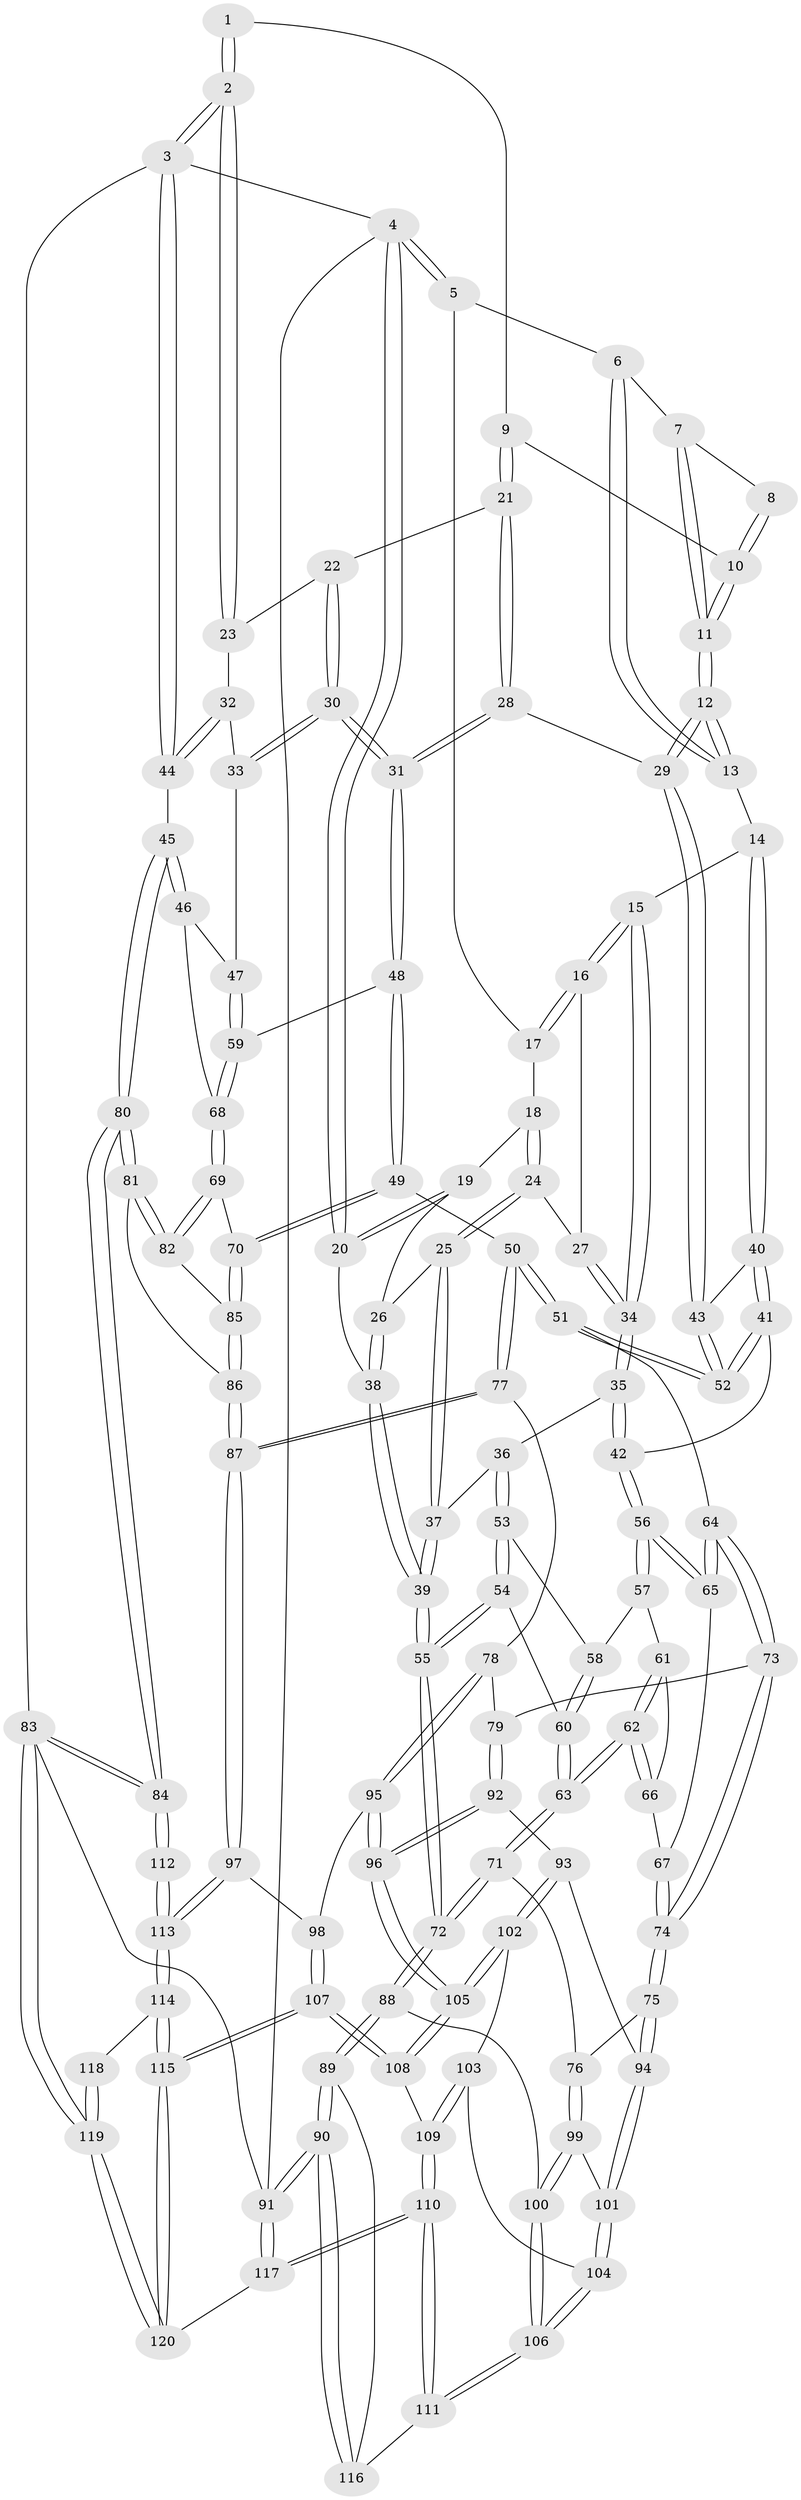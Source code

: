 // coarse degree distribution, {2: 0.1095890410958904, 5: 0.0547945205479452, 4: 0.1506849315068493, 3: 0.684931506849315}
// Generated by graph-tools (version 1.1) at 2025/54/03/04/25 22:54:38]
// undirected, 120 vertices, 297 edges
graph export_dot {
  node [color=gray90,style=filled];
  1 [pos="+0.6343162121396947+0"];
  2 [pos="+1+0"];
  3 [pos="+1+0"];
  4 [pos="+0+0"];
  5 [pos="+0.0979061847118116+0"];
  6 [pos="+0.40902847426514793+0"];
  7 [pos="+0.4487395051188719+0"];
  8 [pos="+0.5071317878428881+0"];
  9 [pos="+0.6599533108936556+0.07162094069418784"];
  10 [pos="+0.584394758172229+0.10492323584116456"];
  11 [pos="+0.5788678520758898+0.10810055561685863"];
  12 [pos="+0.5013003836949715+0.16496955490537882"];
  13 [pos="+0.4271243594890726+0.1424221681970795"];
  14 [pos="+0.4186275254881788+0.1472626187542238"];
  15 [pos="+0.41007677415409816+0.14779972908241287"];
  16 [pos="+0.3271472451911267+0.13422562762680407"];
  17 [pos="+0.16301905216060564+0"];
  18 [pos="+0.1564726919666863+0.09818547169441105"];
  19 [pos="+0.0802647612107983+0.13467548269827007"];
  20 [pos="+0+0"];
  21 [pos="+0.729148617091879+0.11002648714422203"];
  22 [pos="+0.7855799418140756+0.11201233474142103"];
  23 [pos="+0.8481908321641212+0.08712749250522127"];
  24 [pos="+0.19333061686497813+0.17906241299044398"];
  25 [pos="+0.16079465377985505+0.20348266402321857"];
  26 [pos="+0.06983155895517847+0.20996994632707514"];
  27 [pos="+0.20026041607055708+0.18109082766595594"];
  28 [pos="+0.6511854684421499+0.262180432020234"];
  29 [pos="+0.5576948548745334+0.24894598070431073"];
  30 [pos="+0.7667899815610361+0.3354538685509109"];
  31 [pos="+0.7556314339038316+0.3510939489327509"];
  32 [pos="+0.8938633270753487+0.25581629705861286"];
  33 [pos="+0.8937704655858176+0.2559343720888738"];
  34 [pos="+0.2537919735829279+0.28211589737296866"];
  35 [pos="+0.25323276640294856+0.3053860827032264"];
  36 [pos="+0.1708186380937799+0.32645695930750457"];
  37 [pos="+0.14156526474569184+0.3177545014909274"];
  38 [pos="+0+0.3728564831848211"];
  39 [pos="+0+0.3981664429770559"];
  40 [pos="+0.3809632245917395+0.3134255993517946"];
  41 [pos="+0.34043333561870215+0.36066078711352656"];
  42 [pos="+0.3213921739544159+0.37537058099845255"];
  43 [pos="+0.526462740458824+0.356996182702177"];
  44 [pos="+1+0.24892267627440146"];
  45 [pos="+1+0.3912860610828778"];
  46 [pos="+0.99451490637709+0.4041576287129384"];
  47 [pos="+0.9373085703137299+0.38807763206660517"];
  48 [pos="+0.7575940440770819+0.39009687175024316"];
  49 [pos="+0.6742828560766954+0.4826962300758375"];
  50 [pos="+0.6160269810031727+0.4858925022988829"];
  51 [pos="+0.5376314651113915+0.42993315114105457"];
  52 [pos="+0.5323403997375188+0.4118030662066235"];
  53 [pos="+0.19182820491623745+0.4176482068981805"];
  54 [pos="+0.07008433734484619+0.45290285171020267"];
  55 [pos="+0+0.4870488383340557"];
  56 [pos="+0.3183683308070314+0.3960166485317443"];
  57 [pos="+0.21830888668571272+0.4259225761677785"];
  58 [pos="+0.20785546871439112+0.4245989291737669"];
  59 [pos="+0.7881669419049284+0.40221294756934645"];
  60 [pos="+0.18363293319707882+0.48094262272326527"];
  61 [pos="+0.220824216885338+0.45172823913816845"];
  62 [pos="+0.2178305767061698+0.5445332929285429"];
  63 [pos="+0.2109610896809375+0.5507712859200238"];
  64 [pos="+0.41567904599922334+0.48606897774932406"];
  65 [pos="+0.3240722092437245+0.4106336501931124"];
  66 [pos="+0.2762364491574477+0.5152106568181426"];
  67 [pos="+0.2813968137901805+0.5131093739000611"];
  68 [pos="+0.8871619491881133+0.5208273954270694"];
  69 [pos="+0.8954676169921584+0.567737972127578"];
  70 [pos="+0.7094912485666063+0.5465478917179493"];
  71 [pos="+0.19153665269350195+0.5797738367666497"];
  72 [pos="+0+0.5163288667408051"];
  73 [pos="+0.4005840195653732+0.5852226264581969"];
  74 [pos="+0.37708265268926255+0.6016143860373946"];
  75 [pos="+0.36743439838615416+0.6168284249763497"];
  76 [pos="+0.21669567005614723+0.6221353127943974"];
  77 [pos="+0.5471436608276203+0.5986263270157691"];
  78 [pos="+0.5242962084047282+0.6097939788359146"];
  79 [pos="+0.5057705656109855+0.613108660790678"];
  80 [pos="+1+0.766964439885472"];
  81 [pos="+0.995966219663741+0.6996531674287814"];
  82 [pos="+0.918691293796212+0.6043987780487797"];
  83 [pos="+1+1"];
  84 [pos="+1+0.7869218066011238"];
  85 [pos="+0.7204389428001465+0.6063262296815277"];
  86 [pos="+0.7246347904096904+0.7286756309670616"];
  87 [pos="+0.6899150227853479+0.7637241828705633"];
  88 [pos="+0+0.6320585837194576"];
  89 [pos="+0+0.8301777871388554"];
  90 [pos="+0+1"];
  91 [pos="+0+1"];
  92 [pos="+0.47248183349125555+0.7070585311760708"];
  93 [pos="+0.36998097049784223+0.6773158673353527"];
  94 [pos="+0.36750172433857003+0.6733201348447255"];
  95 [pos="+0.5494315060882319+0.772421422847319"];
  96 [pos="+0.4989340296030291+0.7817055295544115"];
  97 [pos="+0.6886255981916654+0.7663811039172806"];
  98 [pos="+0.563610476728804+0.7738214241340376"];
  99 [pos="+0.20626578172047705+0.7109606665922227"];
  100 [pos="+0.14001555790990663+0.7609011045266639"];
  101 [pos="+0.2666039241647013+0.7335899993787223"];
  102 [pos="+0.3893005423218544+0.7710844824726232"];
  103 [pos="+0.3222665277737166+0.8085620910826321"];
  104 [pos="+0.2993375247963897+0.7936010116766427"];
  105 [pos="+0.46746830677000056+0.807707759715398"];
  106 [pos="+0.16404523721808684+0.8655672533486058"];
  107 [pos="+0.5419395860810117+1"];
  108 [pos="+0.4512866092849797+0.9250695822042659"];
  109 [pos="+0.32814581421579814+0.9077397064042859"];
  110 [pos="+0.21697925848096142+0.9753246916903009"];
  111 [pos="+0.16400924911212916+0.8665662829915546"];
  112 [pos="+1+0.834852767778927"];
  113 [pos="+0.7077476624775805+0.887869050293647"];
  114 [pos="+0.6987579316360315+0.9329461007713398"];
  115 [pos="+0.5967813053765809+1"];
  116 [pos="+0.12176244593863203+0.8742951026422148"];
  117 [pos="+0.14965107764611105+1"];
  118 [pos="+0.8396682549903391+0.9529479125768707"];
  119 [pos="+1+1"];
  120 [pos="+0.5968583930352828+1"];
  1 -- 2;
  1 -- 2;
  1 -- 9;
  2 -- 3;
  2 -- 3;
  2 -- 23;
  2 -- 23;
  3 -- 4;
  3 -- 44;
  3 -- 44;
  3 -- 83;
  4 -- 5;
  4 -- 5;
  4 -- 20;
  4 -- 20;
  4 -- 91;
  5 -- 6;
  5 -- 17;
  6 -- 7;
  6 -- 13;
  6 -- 13;
  7 -- 8;
  7 -- 11;
  7 -- 11;
  8 -- 10;
  8 -- 10;
  9 -- 10;
  9 -- 21;
  9 -- 21;
  10 -- 11;
  10 -- 11;
  11 -- 12;
  11 -- 12;
  12 -- 13;
  12 -- 13;
  12 -- 29;
  12 -- 29;
  13 -- 14;
  14 -- 15;
  14 -- 40;
  14 -- 40;
  15 -- 16;
  15 -- 16;
  15 -- 34;
  15 -- 34;
  16 -- 17;
  16 -- 17;
  16 -- 27;
  17 -- 18;
  18 -- 19;
  18 -- 24;
  18 -- 24;
  19 -- 20;
  19 -- 20;
  19 -- 26;
  20 -- 38;
  21 -- 22;
  21 -- 28;
  21 -- 28;
  22 -- 23;
  22 -- 30;
  22 -- 30;
  23 -- 32;
  24 -- 25;
  24 -- 25;
  24 -- 27;
  25 -- 26;
  25 -- 37;
  25 -- 37;
  26 -- 38;
  26 -- 38;
  27 -- 34;
  27 -- 34;
  28 -- 29;
  28 -- 31;
  28 -- 31;
  29 -- 43;
  29 -- 43;
  30 -- 31;
  30 -- 31;
  30 -- 33;
  30 -- 33;
  31 -- 48;
  31 -- 48;
  32 -- 33;
  32 -- 44;
  32 -- 44;
  33 -- 47;
  34 -- 35;
  34 -- 35;
  35 -- 36;
  35 -- 42;
  35 -- 42;
  36 -- 37;
  36 -- 53;
  36 -- 53;
  37 -- 39;
  37 -- 39;
  38 -- 39;
  38 -- 39;
  39 -- 55;
  39 -- 55;
  40 -- 41;
  40 -- 41;
  40 -- 43;
  41 -- 42;
  41 -- 52;
  41 -- 52;
  42 -- 56;
  42 -- 56;
  43 -- 52;
  43 -- 52;
  44 -- 45;
  45 -- 46;
  45 -- 46;
  45 -- 80;
  45 -- 80;
  46 -- 47;
  46 -- 68;
  47 -- 59;
  47 -- 59;
  48 -- 49;
  48 -- 49;
  48 -- 59;
  49 -- 50;
  49 -- 70;
  49 -- 70;
  50 -- 51;
  50 -- 51;
  50 -- 77;
  50 -- 77;
  51 -- 52;
  51 -- 52;
  51 -- 64;
  53 -- 54;
  53 -- 54;
  53 -- 58;
  54 -- 55;
  54 -- 55;
  54 -- 60;
  55 -- 72;
  55 -- 72;
  56 -- 57;
  56 -- 57;
  56 -- 65;
  56 -- 65;
  57 -- 58;
  57 -- 61;
  58 -- 60;
  58 -- 60;
  59 -- 68;
  59 -- 68;
  60 -- 63;
  60 -- 63;
  61 -- 62;
  61 -- 62;
  61 -- 66;
  62 -- 63;
  62 -- 63;
  62 -- 66;
  62 -- 66;
  63 -- 71;
  63 -- 71;
  64 -- 65;
  64 -- 65;
  64 -- 73;
  64 -- 73;
  65 -- 67;
  66 -- 67;
  67 -- 74;
  67 -- 74;
  68 -- 69;
  68 -- 69;
  69 -- 70;
  69 -- 82;
  69 -- 82;
  70 -- 85;
  70 -- 85;
  71 -- 72;
  71 -- 72;
  71 -- 76;
  72 -- 88;
  72 -- 88;
  73 -- 74;
  73 -- 74;
  73 -- 79;
  74 -- 75;
  74 -- 75;
  75 -- 76;
  75 -- 94;
  75 -- 94;
  76 -- 99;
  76 -- 99;
  77 -- 78;
  77 -- 87;
  77 -- 87;
  78 -- 79;
  78 -- 95;
  78 -- 95;
  79 -- 92;
  79 -- 92;
  80 -- 81;
  80 -- 81;
  80 -- 84;
  80 -- 84;
  81 -- 82;
  81 -- 82;
  81 -- 86;
  82 -- 85;
  83 -- 84;
  83 -- 84;
  83 -- 119;
  83 -- 119;
  83 -- 91;
  84 -- 112;
  84 -- 112;
  85 -- 86;
  85 -- 86;
  86 -- 87;
  86 -- 87;
  87 -- 97;
  87 -- 97;
  88 -- 89;
  88 -- 89;
  88 -- 100;
  89 -- 90;
  89 -- 90;
  89 -- 116;
  90 -- 91;
  90 -- 91;
  90 -- 116;
  90 -- 116;
  91 -- 117;
  91 -- 117;
  92 -- 93;
  92 -- 96;
  92 -- 96;
  93 -- 94;
  93 -- 102;
  93 -- 102;
  94 -- 101;
  94 -- 101;
  95 -- 96;
  95 -- 96;
  95 -- 98;
  96 -- 105;
  96 -- 105;
  97 -- 98;
  97 -- 113;
  97 -- 113;
  98 -- 107;
  98 -- 107;
  99 -- 100;
  99 -- 100;
  99 -- 101;
  100 -- 106;
  100 -- 106;
  101 -- 104;
  101 -- 104;
  102 -- 103;
  102 -- 105;
  102 -- 105;
  103 -- 104;
  103 -- 109;
  103 -- 109;
  104 -- 106;
  104 -- 106;
  105 -- 108;
  105 -- 108;
  106 -- 111;
  106 -- 111;
  107 -- 108;
  107 -- 108;
  107 -- 115;
  107 -- 115;
  108 -- 109;
  109 -- 110;
  109 -- 110;
  110 -- 111;
  110 -- 111;
  110 -- 117;
  110 -- 117;
  111 -- 116;
  112 -- 113;
  112 -- 113;
  113 -- 114;
  113 -- 114;
  114 -- 115;
  114 -- 115;
  114 -- 118;
  115 -- 120;
  115 -- 120;
  117 -- 120;
  118 -- 119;
  118 -- 119;
  119 -- 120;
  119 -- 120;
}
